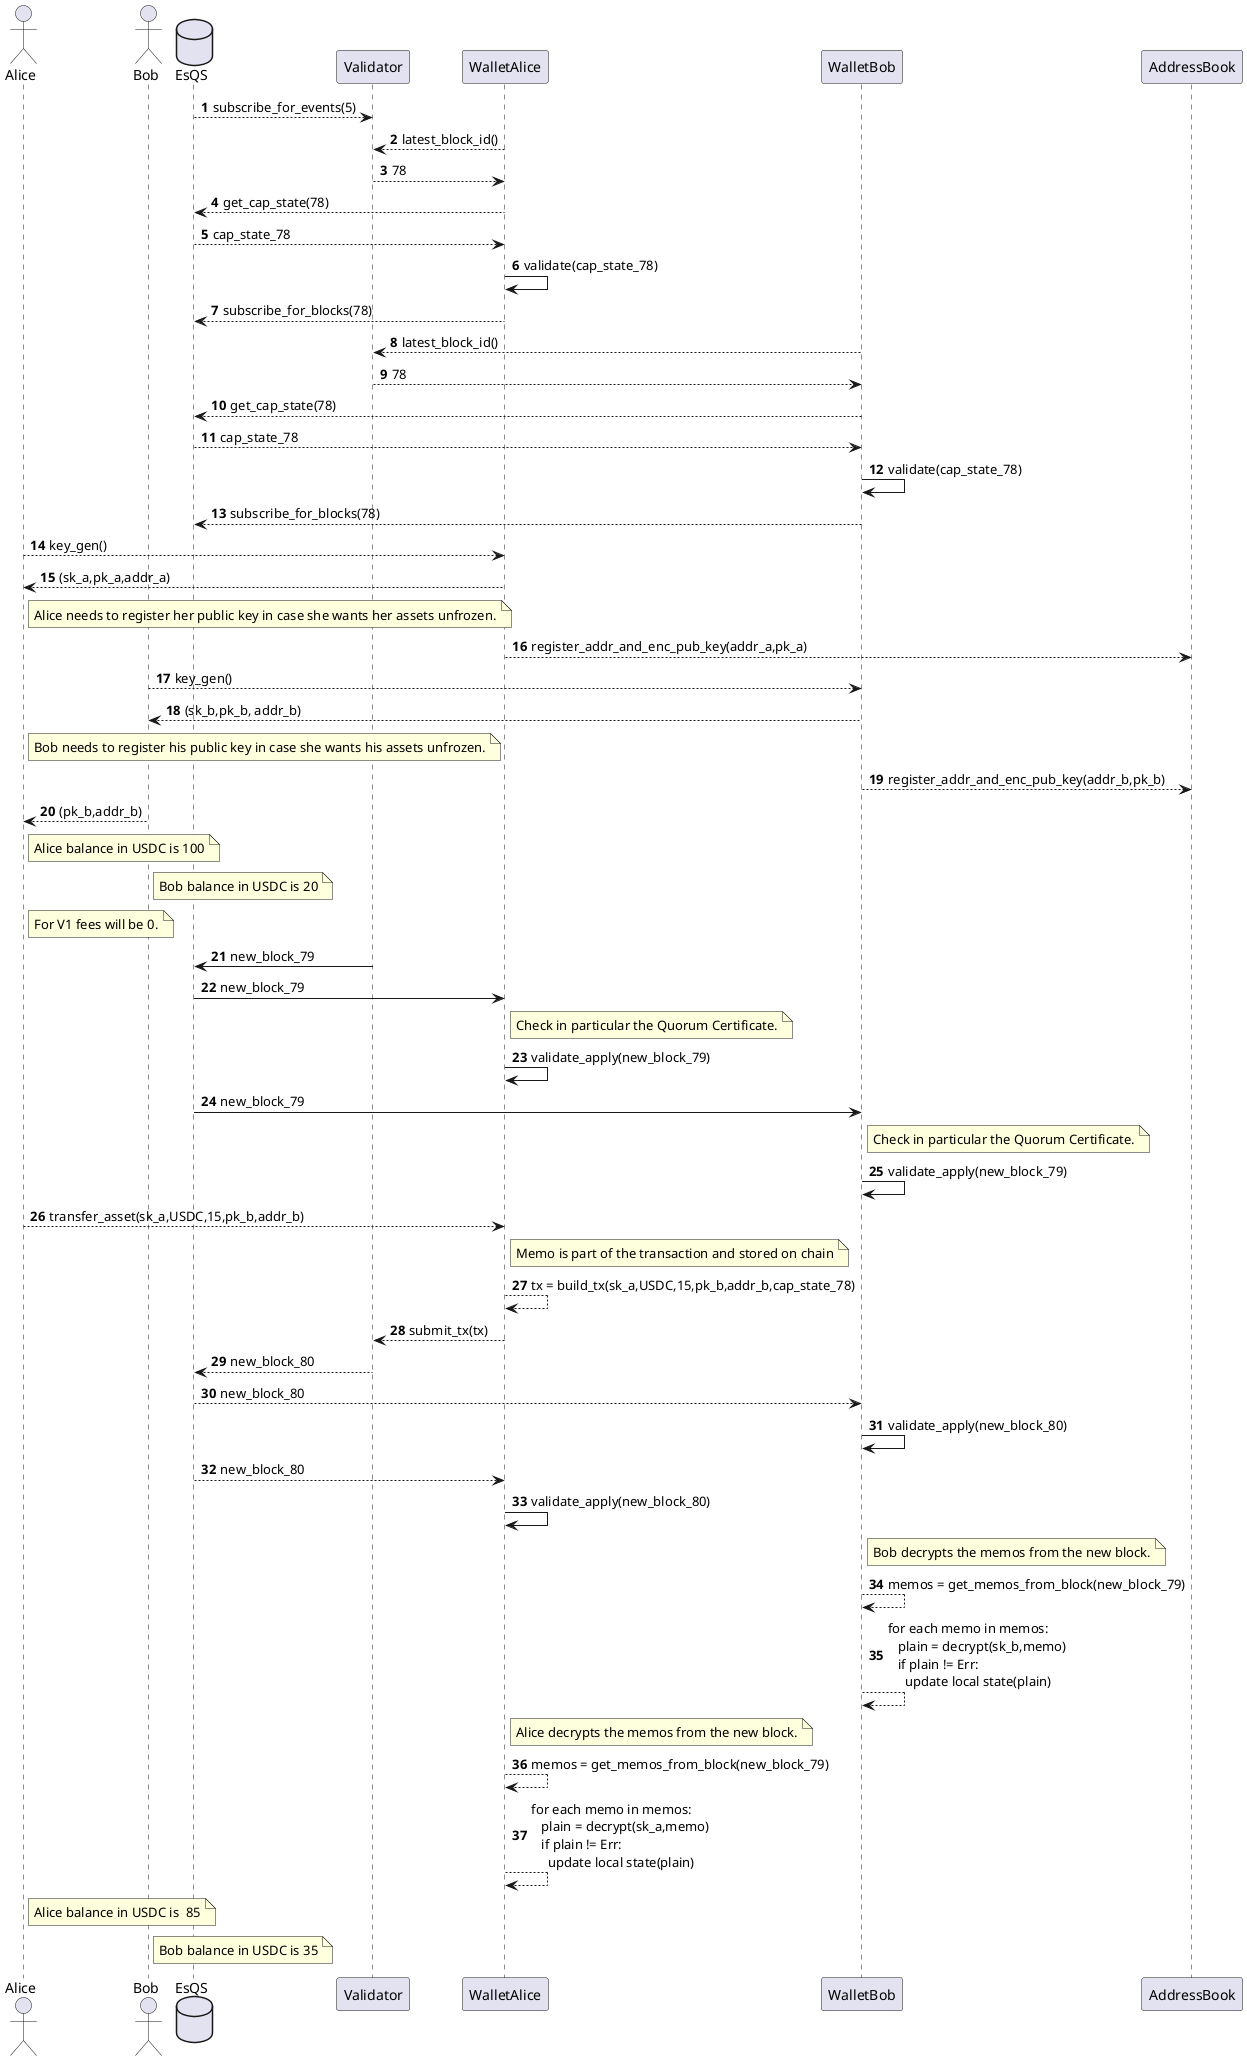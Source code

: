 @startuml
autonumber
Actor Alice
Actor Bob
Database EsQS

EsQS --> Validator: subscribe_for_events(5)

WalletAlice --> Validator: latest_block_id()
Validator --> WalletAlice: 78
WalletAlice --> EsQS: get_cap_state(78)
EsQS --> WalletAlice: cap_state_78
WalletAlice -> WalletAlice: validate(cap_state_78)
WalletAlice --> EsQS: subscribe_for_blocks(78)


WalletBob --> Validator: latest_block_id()
Validator --> WalletBob: 78
WalletBob --> EsQS: get_cap_state(78)
EsQS --> WalletBob: cap_state_78
WalletBob -> WalletBob: validate(cap_state_78)
WalletBob --> EsQS: subscribe_for_blocks(78)

Alice --> WalletAlice: key_gen()
WalletAlice --> Alice: (sk_a,pk_a,addr_a)

note right Alice
Alice needs to register her public key in case she wants her assets unfrozen.
end note
WalletAlice --> AddressBook: register_addr_and_enc_pub_key(addr_a,pk_a)

Bob --> WalletBob: key_gen()
WalletBob --> Bob: (sk_b,pk_b, addr_b)

note right Alice
Bob needs to register his public key in case she wants his assets unfrozen.
end note
WalletBob --> AddressBook: register_addr_and_enc_pub_key(addr_b,pk_b)

Bob --> Alice: (pk_b,addr_b)

note right Alice
Alice balance in USDC is 100
end note

note right Bob
Bob balance in USDC is 20
end note

note right Alice
For V1 fees will be 0.
end note

Validator -> EsQS: new_block_79

EsQS -> WalletAlice: new_block_79
note right WalletAlice
Check in particular the Quorum Certificate.
end note
WalletAlice -> WalletAlice: validate_apply(new_block_79)

EsQS -> WalletBob: new_block_79
note right WalletBob
Check in particular the Quorum Certificate.
end note
WalletBob -> WalletBob: validate_apply(new_block_79)

Alice --> WalletAlice: transfer_asset(sk_a,USDC,15,pk_b,addr_b)


note right WalletAlice
Memo is part of the transaction and stored on chain
end note

WalletAlice --> WalletAlice: tx = build_tx(sk_a,USDC,15,pk_b,addr_b,cap_state_78)

WalletAlice --> Validator: submit_tx(tx)

Validator --> EsQS :new_block_80
EsQS --> WalletBob:new_block_80
WalletBob -> WalletBob: validate_apply(new_block_80)
EsQS --> WalletAlice:new_block_80
WalletAlice -> WalletAlice: validate_apply(new_block_80)

note right WalletBob
Bob decrypts the memos from the new block.
end note
WalletBob --> WalletBob: memos = get_memos_from_block(new_block_79)
WalletBob --> WalletBob: for each memo in memos: \n   plain = decrypt(sk_b,memo) \n   if plain != Err: \n     update local state(plain)

note right WalletAlice
Alice decrypts the memos from the new block.
end note
WalletAlice --> WalletAlice: memos = get_memos_from_block(new_block_79)
WalletAlice --> WalletAlice: for each memo in memos: \n   plain = decrypt(sk_a,memo) \n   if plain != Err: \n     update local state(plain)

note right Alice
Alice balance in USDC is  85
end note

note right Bob
Bob balance in USDC is 35
end note


@enduml